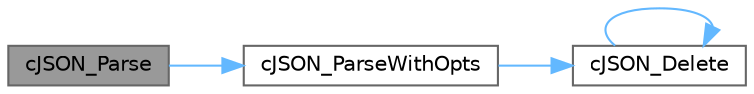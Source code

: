 digraph "cJSON_Parse"
{
 // LATEX_PDF_SIZE
  bgcolor="transparent";
  edge [fontname=Helvetica,fontsize=10,labelfontname=Helvetica,labelfontsize=10];
  node [fontname=Helvetica,fontsize=10,shape=box,height=0.2,width=0.4];
  rankdir="LR";
  Node1 [label="cJSON_Parse",height=0.2,width=0.4,color="gray40", fillcolor="grey60", style="filled", fontcolor="black",tooltip=" "];
  Node1 -> Node2 [color="steelblue1",style="solid"];
  Node2 [label="cJSON_ParseWithOpts",height=0.2,width=0.4,color="grey40", fillcolor="white", style="filled",URL="$c_j_s_o_n_8c.html#a67e6fa6e5e349794d55100b5aeb7484c",tooltip=" "];
  Node2 -> Node3 [color="steelblue1",style="solid"];
  Node3 [label="cJSON_Delete",height=0.2,width=0.4,color="grey40", fillcolor="white", style="filled",URL="$c_j_s_o_n_8c.html#ab18060251de70a2b55a18dec694f8f8a",tooltip=" "];
  Node3 -> Node3 [color="steelblue1",style="solid"];
}
